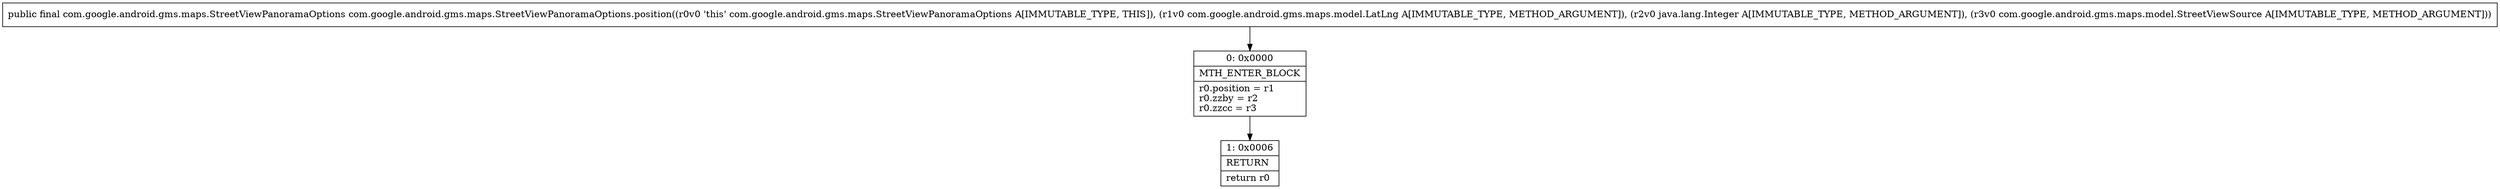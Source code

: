 digraph "CFG forcom.google.android.gms.maps.StreetViewPanoramaOptions.position(Lcom\/google\/android\/gms\/maps\/model\/LatLng;Ljava\/lang\/Integer;Lcom\/google\/android\/gms\/maps\/model\/StreetViewSource;)Lcom\/google\/android\/gms\/maps\/StreetViewPanoramaOptions;" {
Node_0 [shape=record,label="{0\:\ 0x0000|MTH_ENTER_BLOCK\l|r0.position = r1\lr0.zzby = r2\lr0.zzcc = r3\l}"];
Node_1 [shape=record,label="{1\:\ 0x0006|RETURN\l|return r0\l}"];
MethodNode[shape=record,label="{public final com.google.android.gms.maps.StreetViewPanoramaOptions com.google.android.gms.maps.StreetViewPanoramaOptions.position((r0v0 'this' com.google.android.gms.maps.StreetViewPanoramaOptions A[IMMUTABLE_TYPE, THIS]), (r1v0 com.google.android.gms.maps.model.LatLng A[IMMUTABLE_TYPE, METHOD_ARGUMENT]), (r2v0 java.lang.Integer A[IMMUTABLE_TYPE, METHOD_ARGUMENT]), (r3v0 com.google.android.gms.maps.model.StreetViewSource A[IMMUTABLE_TYPE, METHOD_ARGUMENT])) }"];
MethodNode -> Node_0;
Node_0 -> Node_1;
}

